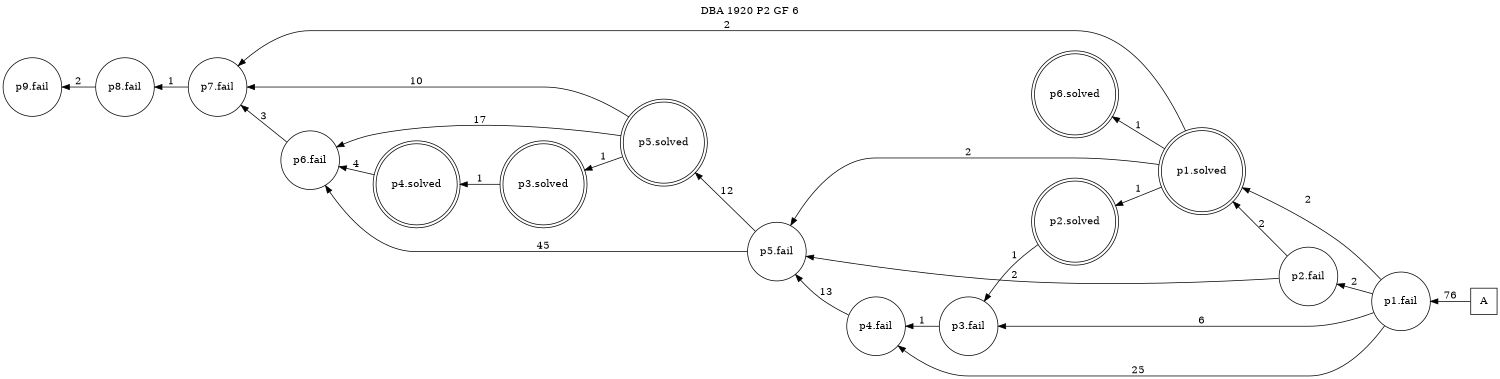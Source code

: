 digraph DBA_1920_P2_GF_6_GOOD {
labelloc="tl"
label= " DBA 1920 P2 GF 6 "
rankdir="RL";
graph [ size=" 10 , 10 !"]

"A" [shape="square" label="A"]
"p1.fail" [shape="circle" label="p1.fail"]
"p4.fail" [shape="circle" label="p4.fail"]
"p2.fail" [shape="circle" label="p2.fail"]
"p5.fail" [shape="circle" label="p5.fail"]
"p3.fail" [shape="circle" label="p3.fail"]
"p1.solved" [shape="doublecircle" label="p1.solved"]
"p2.solved" [shape="doublecircle" label="p2.solved"]
"p5.solved" [shape="doublecircle" label="p5.solved"]
"p3.solved" [shape="doublecircle" label="p3.solved"]
"p4.solved" [shape="doublecircle" label="p4.solved"]
"p6.fail" [shape="circle" label="p6.fail"]
"p7.fail" [shape="circle" label="p7.fail"]
"p8.fail" [shape="circle" label="p8.fail"]
"p9.fail" [shape="circle" label="p9.fail"]
"p6.solved" [shape="doublecircle" label="p6.solved"]
"A" -> "p1.fail" [ label=76]
"p1.fail" -> "p4.fail" [ label=25]
"p1.fail" -> "p2.fail" [ label=2]
"p1.fail" -> "p3.fail" [ label=6]
"p1.fail" -> "p1.solved" [ label=2]
"p4.fail" -> "p5.fail" [ label=13]
"p2.fail" -> "p5.fail" [ label=2]
"p2.fail" -> "p1.solved" [ label=2]
"p5.fail" -> "p5.solved" [ label=12]
"p5.fail" -> "p6.fail" [ label=45]
"p3.fail" -> "p4.fail" [ label=1]
"p1.solved" -> "p5.fail" [ label=2]
"p1.solved" -> "p2.solved" [ label=1]
"p1.solved" -> "p7.fail" [ label=2]
"p1.solved" -> "p6.solved" [ label=1]
"p2.solved" -> "p3.fail" [ label=1]
"p5.solved" -> "p3.solved" [ label=1]
"p5.solved" -> "p6.fail" [ label=17]
"p5.solved" -> "p7.fail" [ label=10]
"p3.solved" -> "p4.solved" [ label=1]
"p4.solved" -> "p6.fail" [ label=4]
"p6.fail" -> "p7.fail" [ label=3]
"p7.fail" -> "p8.fail" [ label=1]
"p8.fail" -> "p9.fail" [ label=2]
}
